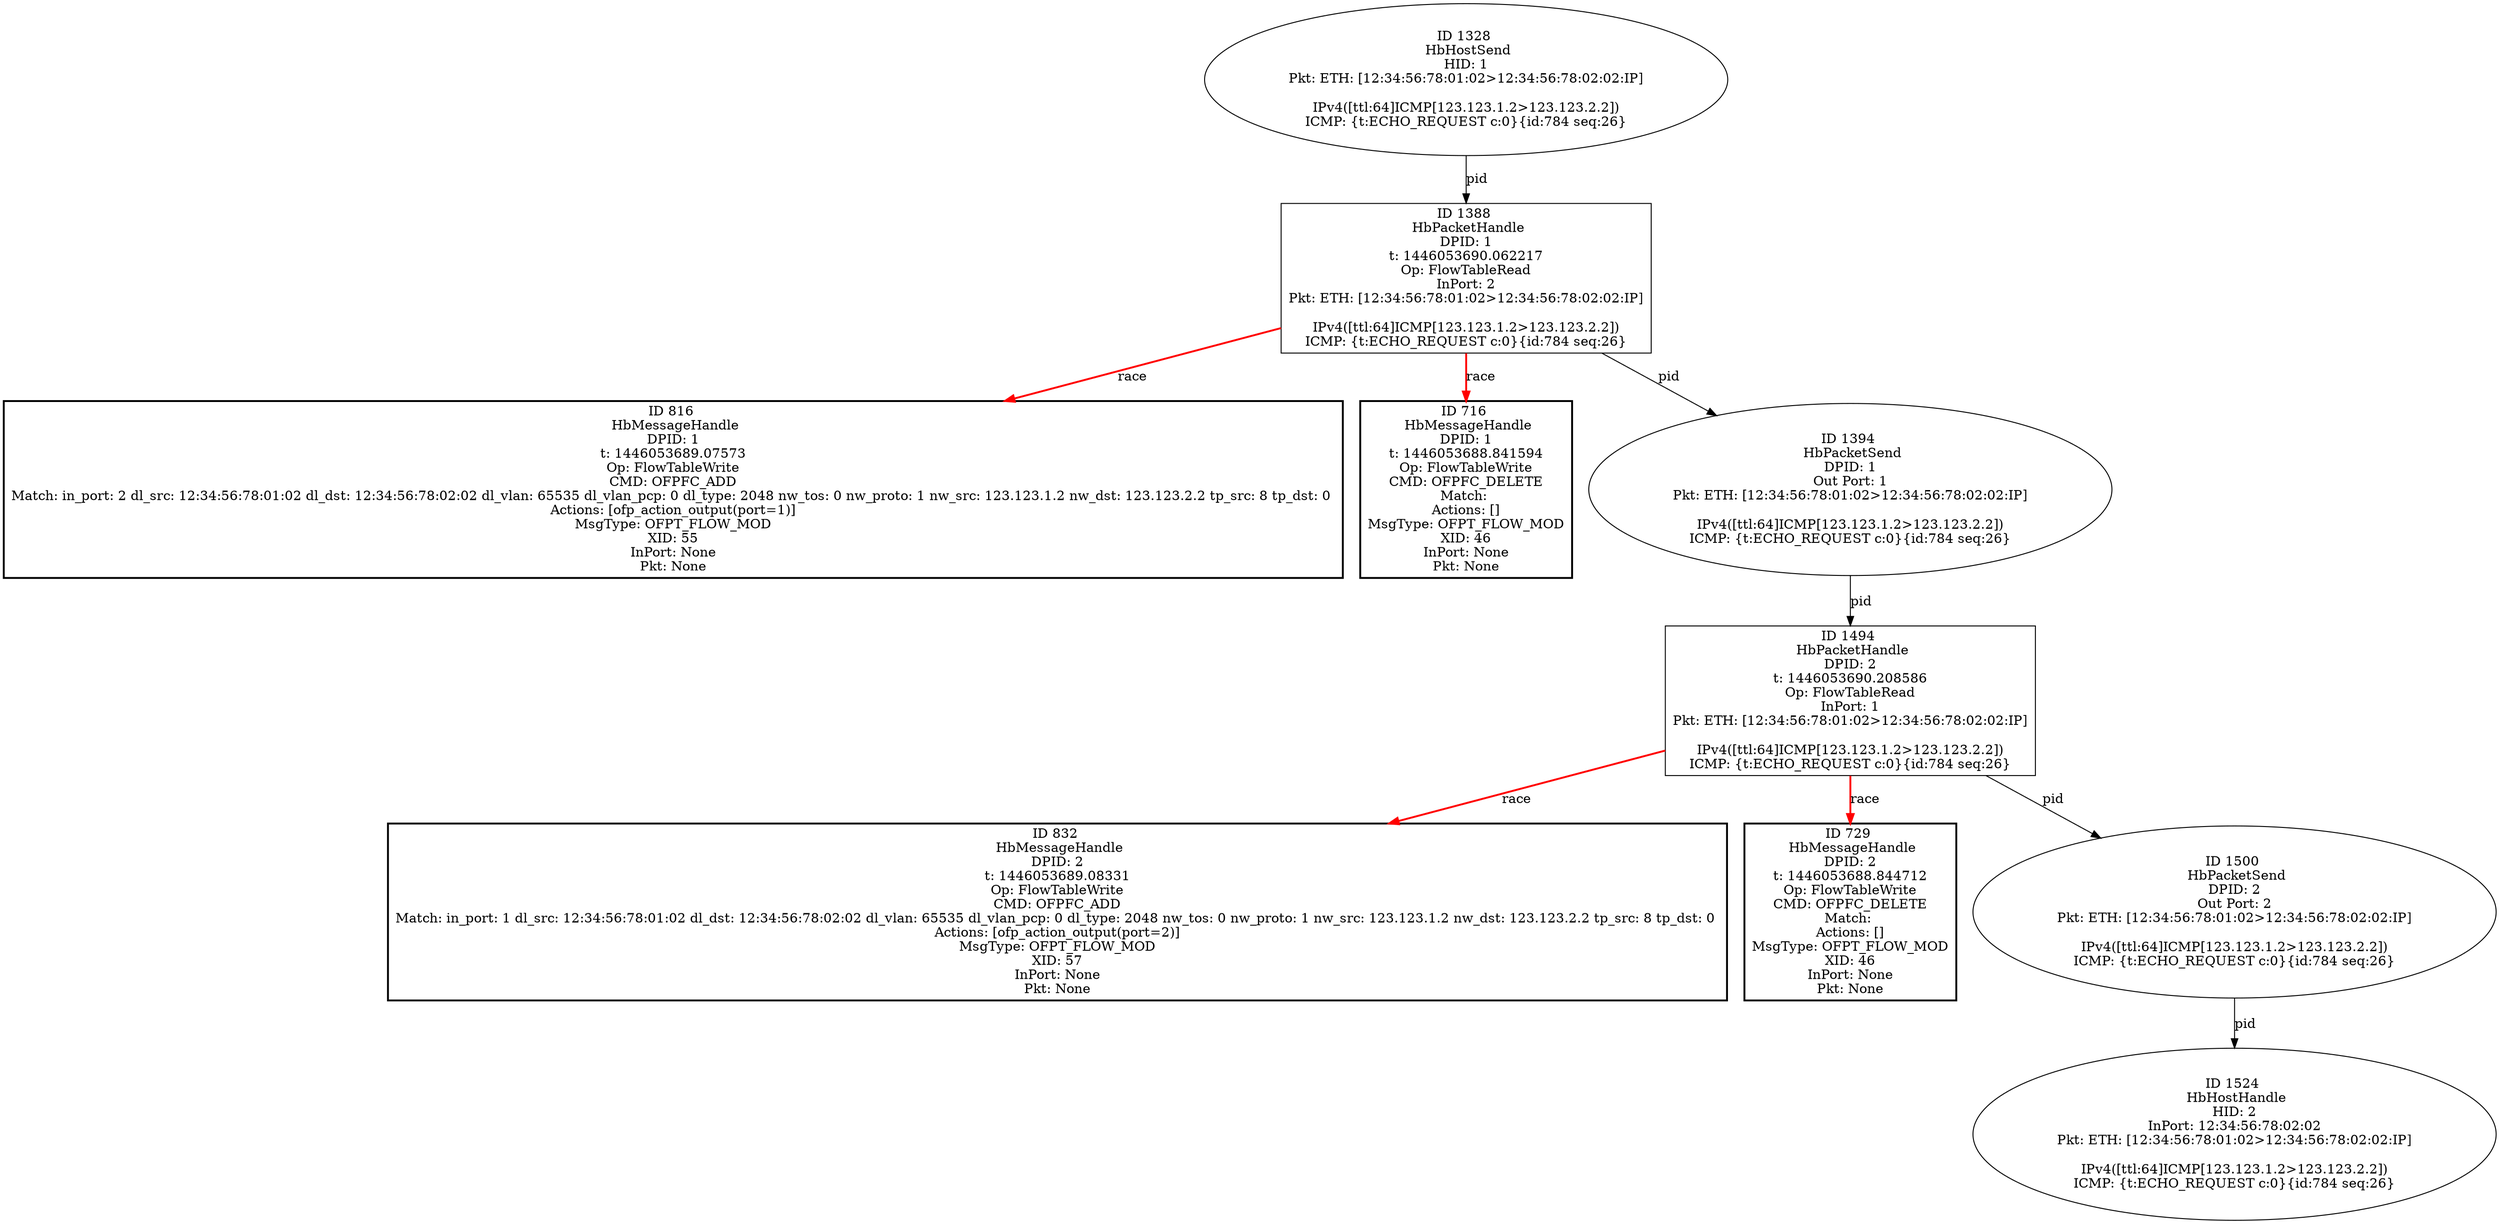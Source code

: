 strict digraph G {
832 [shape=box, style=bold, event=<hb_events.HbMessageHandle object at 0x103b23fd0>, label="ID 832 
 HbMessageHandle
DPID: 2
t: 1446053689.08331
Op: FlowTableWrite
CMD: OFPFC_ADD
Match: in_port: 1 dl_src: 12:34:56:78:01:02 dl_dst: 12:34:56:78:02:02 dl_vlan: 65535 dl_vlan_pcp: 0 dl_type: 2048 nw_tos: 0 nw_proto: 1 nw_src: 123.123.1.2 nw_dst: 123.123.2.2 tp_src: 8 tp_dst: 0 
Actions: [ofp_action_output(port=2)]
MsgType: OFPT_FLOW_MOD
XID: 57
InPort: None
Pkt: None"];
816 [shape=box, style=bold, event=<hb_events.HbMessageHandle object at 0x103b23310>, label="ID 816 
 HbMessageHandle
DPID: 1
t: 1446053689.07573
Op: FlowTableWrite
CMD: OFPFC_ADD
Match: in_port: 2 dl_src: 12:34:56:78:01:02 dl_dst: 12:34:56:78:02:02 dl_vlan: 65535 dl_vlan_pcp: 0 dl_type: 2048 nw_tos: 0 nw_proto: 1 nw_src: 123.123.1.2 nw_dst: 123.123.2.2 tp_src: 8 tp_dst: 0 
Actions: [ofp_action_output(port=1)]
MsgType: OFPT_FLOW_MOD
XID: 55
InPort: None
Pkt: None"];
716 [shape=box, style=bold, event=<hb_events.HbMessageHandle object at 0x103b01750>, label="ID 716 
 HbMessageHandle
DPID: 1
t: 1446053688.841594
Op: FlowTableWrite
CMD: OFPFC_DELETE
Match: 
Actions: []
MsgType: OFPT_FLOW_MOD
XID: 46
InPort: None
Pkt: None"];
1388 [shape=box, event=<hb_events.HbPacketHandle object at 0x103c7e390>, label="ID 1388 
 HbPacketHandle
DPID: 1
t: 1446053690.062217
Op: FlowTableRead
InPort: 2
Pkt: ETH: [12:34:56:78:01:02>12:34:56:78:02:02:IP]

IPv4([ttl:64]ICMP[123.123.1.2>123.123.2.2])
ICMP: {t:ECHO_REQUEST c:0}{id:784 seq:26}"];
1328 [shape=oval, event=<hb_events.HbHostSend object at 0x103c6d4d0>, label="ID 1328 
 HbHostSend
HID: 1
Pkt: ETH: [12:34:56:78:01:02>12:34:56:78:02:02:IP]

IPv4([ttl:64]ICMP[123.123.1.2>123.123.2.2])
ICMP: {t:ECHO_REQUEST c:0}{id:784 seq:26}"];
1394 [shape=oval, event=<hb_events.HbPacketSend object at 0x103d51c10>, label="ID 1394 
 HbPacketSend
DPID: 1
Out Port: 1
Pkt: ETH: [12:34:56:78:01:02>12:34:56:78:02:02:IP]

IPv4([ttl:64]ICMP[123.123.1.2>123.123.2.2])
ICMP: {t:ECHO_REQUEST c:0}{id:784 seq:26}"];
1524 [shape=oval, event=<hb_events.HbHostHandle object at 0x103d13310>, label="ID 1524 
 HbHostHandle
HID: 2
InPort: 12:34:56:78:02:02
Pkt: ETH: [12:34:56:78:01:02>12:34:56:78:02:02:IP]

IPv4([ttl:64]ICMP[123.123.1.2>123.123.2.2])
ICMP: {t:ECHO_REQUEST c:0}{id:784 seq:26}"];
1494 [shape=box, event=<hb_events.HbPacketHandle object at 0x103cf9fd0>, label="ID 1494 
 HbPacketHandle
DPID: 2
t: 1446053690.208586
Op: FlowTableRead
InPort: 1
Pkt: ETH: [12:34:56:78:01:02>12:34:56:78:02:02:IP]

IPv4([ttl:64]ICMP[123.123.1.2>123.123.2.2])
ICMP: {t:ECHO_REQUEST c:0}{id:784 seq:26}"];
729 [shape=box, style=bold, event=<hb_events.HbMessageHandle object at 0x103b01ed0>, label="ID 729 
 HbMessageHandle
DPID: 2
t: 1446053688.844712
Op: FlowTableWrite
CMD: OFPFC_DELETE
Match: 
Actions: []
MsgType: OFPT_FLOW_MOD
XID: 46
InPort: None
Pkt: None"];
1500 [shape=oval, event=<hb_events.HbPacketSend object at 0x103d7f390>, label="ID 1500 
 HbPacketSend
DPID: 2
Out Port: 2
Pkt: ETH: [12:34:56:78:01:02>12:34:56:78:02:02:IP]

IPv4([ttl:64]ICMP[123.123.1.2>123.123.2.2])
ICMP: {t:ECHO_REQUEST c:0}{id:784 seq:26}"];
1388 -> 816  [harmful=True, color=red, style=bold, rel=race, label=race];
1388 -> 1394  [rel=pid, label=pid];
1388 -> 716  [harmful=True, color=red, style=bold, rel=race, label=race];
1328 -> 1388  [rel=pid, label=pid];
1394 -> 1494  [rel=pid, label=pid];
1494 -> 832  [harmful=True, color=red, style=bold, rel=race, label=race];
1494 -> 729  [harmful=True, color=red, style=bold, rel=race, label=race];
1494 -> 1500  [rel=pid, label=pid];
1500 -> 1524  [rel=pid, label=pid];
}
